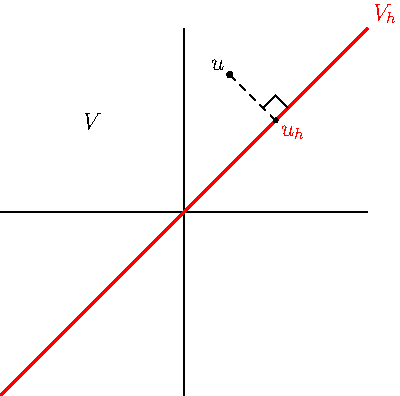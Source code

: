 import geometry;
import graph;

size(200,0);

xaxis(-1,1);
yaxis(-1,1);

label("$V$", (-0.5,0.5));
draw(Label("$V_h$",EndPoint), (-1,-1)--(1,1), red+linewidth(1.2));

pair uh = (0.5,0.5);
dot(uh, linewidth(2.5));
label("$u_h$", uh, SE, red);

pair u = (0.5,0.5) + rotate(90)*0.5*(0.5,0.5);

draw(Label("$u$", EndPoint), uh--u, dashed);
dot(u);

perpendicular(uh,SE,uh--u);
